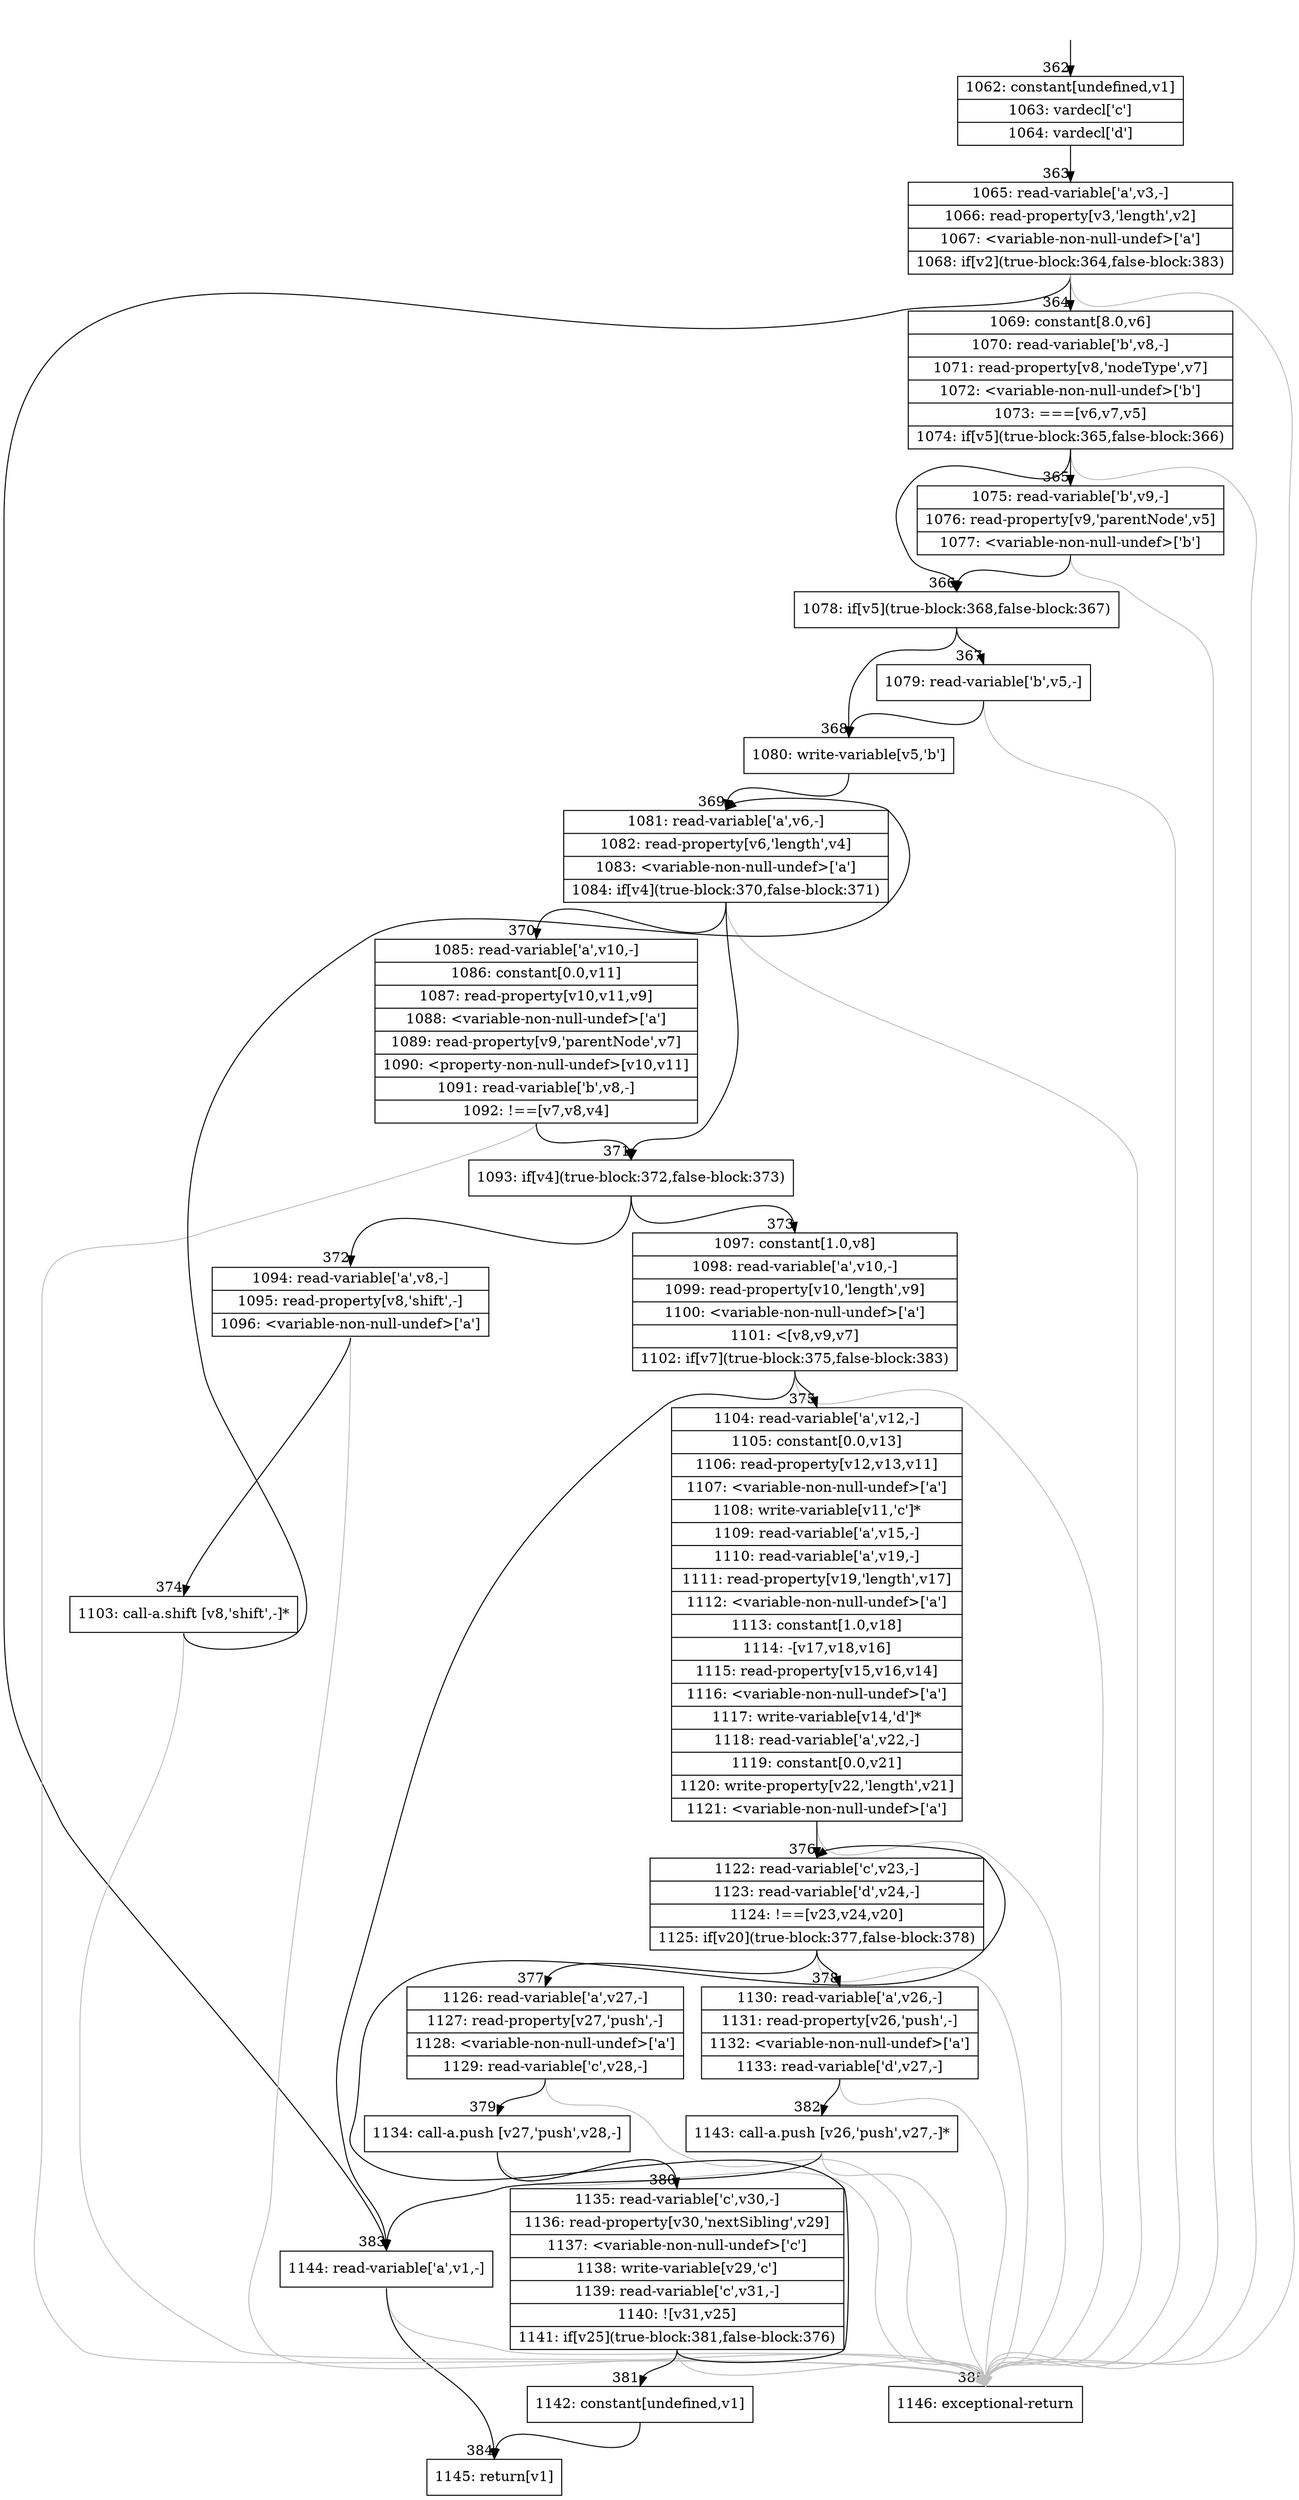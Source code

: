 digraph {
rankdir="TD"
BB_entry37[shape=none,label=""];
BB_entry37 -> BB362 [tailport=s, headport=n, headlabel="    362"]
BB362 [shape=record label="{1062: constant[undefined,v1]|1063: vardecl['c']|1064: vardecl['d']}" ] 
BB362 -> BB363 [tailport=s, headport=n, headlabel="      363"]
BB363 [shape=record label="{1065: read-variable['a',v3,-]|1066: read-property[v3,'length',v2]|1067: \<variable-non-null-undef\>['a']|1068: if[v2](true-block:364,false-block:383)}" ] 
BB363 -> BB364 [tailport=s, headport=n, headlabel="      364"]
BB363 -> BB383 [tailport=s, headport=n, headlabel="      383"]
BB363 -> BB385 [tailport=s, headport=n, color=gray, headlabel="      385"]
BB364 [shape=record label="{1069: constant[8.0,v6]|1070: read-variable['b',v8,-]|1071: read-property[v8,'nodeType',v7]|1072: \<variable-non-null-undef\>['b']|1073: ===[v6,v7,v5]|1074: if[v5](true-block:365,false-block:366)}" ] 
BB364 -> BB366 [tailport=s, headport=n, headlabel="      366"]
BB364 -> BB365 [tailport=s, headport=n, headlabel="      365"]
BB364 -> BB385 [tailport=s, headport=n, color=gray]
BB365 [shape=record label="{1075: read-variable['b',v9,-]|1076: read-property[v9,'parentNode',v5]|1077: \<variable-non-null-undef\>['b']}" ] 
BB365 -> BB366 [tailport=s, headport=n]
BB365 -> BB385 [tailport=s, headport=n, color=gray]
BB366 [shape=record label="{1078: if[v5](true-block:368,false-block:367)}" ] 
BB366 -> BB368 [tailport=s, headport=n, headlabel="      368"]
BB366 -> BB367 [tailport=s, headport=n, headlabel="      367"]
BB367 [shape=record label="{1079: read-variable['b',v5,-]}" ] 
BB367 -> BB368 [tailport=s, headport=n]
BB367 -> BB385 [tailport=s, headport=n, color=gray]
BB368 [shape=record label="{1080: write-variable[v5,'b']}" ] 
BB368 -> BB369 [tailport=s, headport=n, headlabel="      369"]
BB369 [shape=record label="{1081: read-variable['a',v6,-]|1082: read-property[v6,'length',v4]|1083: \<variable-non-null-undef\>['a']|1084: if[v4](true-block:370,false-block:371)}" ] 
BB369 -> BB371 [tailport=s, headport=n, headlabel="      371"]
BB369 -> BB370 [tailport=s, headport=n, headlabel="      370"]
BB369 -> BB385 [tailport=s, headport=n, color=gray]
BB370 [shape=record label="{1085: read-variable['a',v10,-]|1086: constant[0.0,v11]|1087: read-property[v10,v11,v9]|1088: \<variable-non-null-undef\>['a']|1089: read-property[v9,'parentNode',v7]|1090: \<property-non-null-undef\>[v10,v11]|1091: read-variable['b',v8,-]|1092: !==[v7,v8,v4]}" ] 
BB370 -> BB371 [tailport=s, headport=n]
BB370 -> BB385 [tailport=s, headport=n, color=gray]
BB371 [shape=record label="{1093: if[v4](true-block:372,false-block:373)}" ] 
BB371 -> BB372 [tailport=s, headport=n, headlabel="      372"]
BB371 -> BB373 [tailport=s, headport=n, headlabel="      373"]
BB372 [shape=record label="{1094: read-variable['a',v8,-]|1095: read-property[v8,'shift',-]|1096: \<variable-non-null-undef\>['a']}" ] 
BB372 -> BB374 [tailport=s, headport=n, headlabel="      374"]
BB372 -> BB385 [tailport=s, headport=n, color=gray]
BB373 [shape=record label="{1097: constant[1.0,v8]|1098: read-variable['a',v10,-]|1099: read-property[v10,'length',v9]|1100: \<variable-non-null-undef\>['a']|1101: \<[v8,v9,v7]|1102: if[v7](true-block:375,false-block:383)}" ] 
BB373 -> BB375 [tailport=s, headport=n, headlabel="      375"]
BB373 -> BB383 [tailport=s, headport=n]
BB373 -> BB385 [tailport=s, headport=n, color=gray]
BB374 [shape=record label="{1103: call-a.shift [v8,'shift',-]*}" ] 
BB374 -> BB369 [tailport=s, headport=n]
BB374 -> BB385 [tailport=s, headport=n, color=gray]
BB375 [shape=record label="{1104: read-variable['a',v12,-]|1105: constant[0.0,v13]|1106: read-property[v12,v13,v11]|1107: \<variable-non-null-undef\>['a']|1108: write-variable[v11,'c']*|1109: read-variable['a',v15,-]|1110: read-variable['a',v19,-]|1111: read-property[v19,'length',v17]|1112: \<variable-non-null-undef\>['a']|1113: constant[1.0,v18]|1114: -[v17,v18,v16]|1115: read-property[v15,v16,v14]|1116: \<variable-non-null-undef\>['a']|1117: write-variable[v14,'d']*|1118: read-variable['a',v22,-]|1119: constant[0.0,v21]|1120: write-property[v22,'length',v21]|1121: \<variable-non-null-undef\>['a']}" ] 
BB375 -> BB376 [tailport=s, headport=n, headlabel="      376"]
BB375 -> BB385 [tailport=s, headport=n, color=gray]
BB376 [shape=record label="{1122: read-variable['c',v23,-]|1123: read-variable['d',v24,-]|1124: !==[v23,v24,v20]|1125: if[v20](true-block:377,false-block:378)}" ] 
BB376 -> BB377 [tailport=s, headport=n, headlabel="      377"]
BB376 -> BB378 [tailport=s, headport=n, headlabel="      378"]
BB376 -> BB385 [tailport=s, headport=n, color=gray]
BB377 [shape=record label="{1126: read-variable['a',v27,-]|1127: read-property[v27,'push',-]|1128: \<variable-non-null-undef\>['a']|1129: read-variable['c',v28,-]}" ] 
BB377 -> BB379 [tailport=s, headport=n, headlabel="      379"]
BB377 -> BB385 [tailport=s, headport=n, color=gray]
BB378 [shape=record label="{1130: read-variable['a',v26,-]|1131: read-property[v26,'push',-]|1132: \<variable-non-null-undef\>['a']|1133: read-variable['d',v27,-]}" ] 
BB378 -> BB382 [tailport=s, headport=n, headlabel="      382"]
BB378 -> BB385 [tailport=s, headport=n, color=gray]
BB379 [shape=record label="{1134: call-a.push [v27,'push',v28,-]}" ] 
BB379 -> BB380 [tailport=s, headport=n, headlabel="      380"]
BB379 -> BB385 [tailport=s, headport=n, color=gray]
BB380 [shape=record label="{1135: read-variable['c',v30,-]|1136: read-property[v30,'nextSibling',v29]|1137: \<variable-non-null-undef\>['c']|1138: write-variable[v29,'c']|1139: read-variable['c',v31,-]|1140: ![v31,v25]|1141: if[v25](true-block:381,false-block:376)}" ] 
BB380 -> BB381 [tailport=s, headport=n, headlabel="      381"]
BB380 -> BB376 [tailport=s, headport=n]
BB380 -> BB385 [tailport=s, headport=n, color=gray]
BB381 [shape=record label="{1142: constant[undefined,v1]}" ] 
BB381 -> BB384 [tailport=s, headport=n, headlabel="      384"]
BB382 [shape=record label="{1143: call-a.push [v26,'push',v27,-]*}" ] 
BB382 -> BB383 [tailport=s, headport=n]
BB382 -> BB385 [tailport=s, headport=n, color=gray]
BB383 [shape=record label="{1144: read-variable['a',v1,-]}" ] 
BB383 -> BB384 [tailport=s, headport=n]
BB383 -> BB385 [tailport=s, headport=n, color=gray]
BB384 [shape=record label="{1145: return[v1]}" ] 
BB385 [shape=record label="{1146: exceptional-return}" ] 
}
